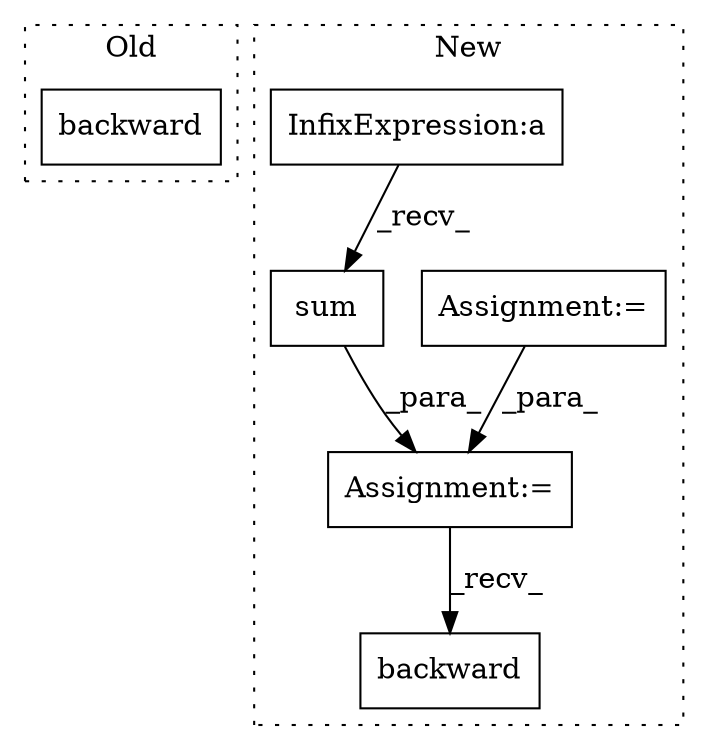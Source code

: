 digraph G {
subgraph cluster0 {
1 [label="backward" a="32" s="2434,2581" l="9,-5" shape="box"];
label = "Old";
style="dotted";
}
subgraph cluster1 {
2 [label="backward" a="32" s="2563" l="10" shape="box"];
3 [label="Assignment:=" a="7" s="2024" l="1" shape="box"];
4 [label="Assignment:=" a="7" s="2485" l="2" shape="box"];
5 [label="InfixExpression:a" a="27" s="2496" l="3" shape="box"];
6 [label="sum" a="32" s="2507" l="5" shape="box"];
label = "New";
style="dotted";
}
3 -> 4 [label="_para_"];
4 -> 2 [label="_recv_"];
5 -> 6 [label="_recv_"];
6 -> 4 [label="_para_"];
}
